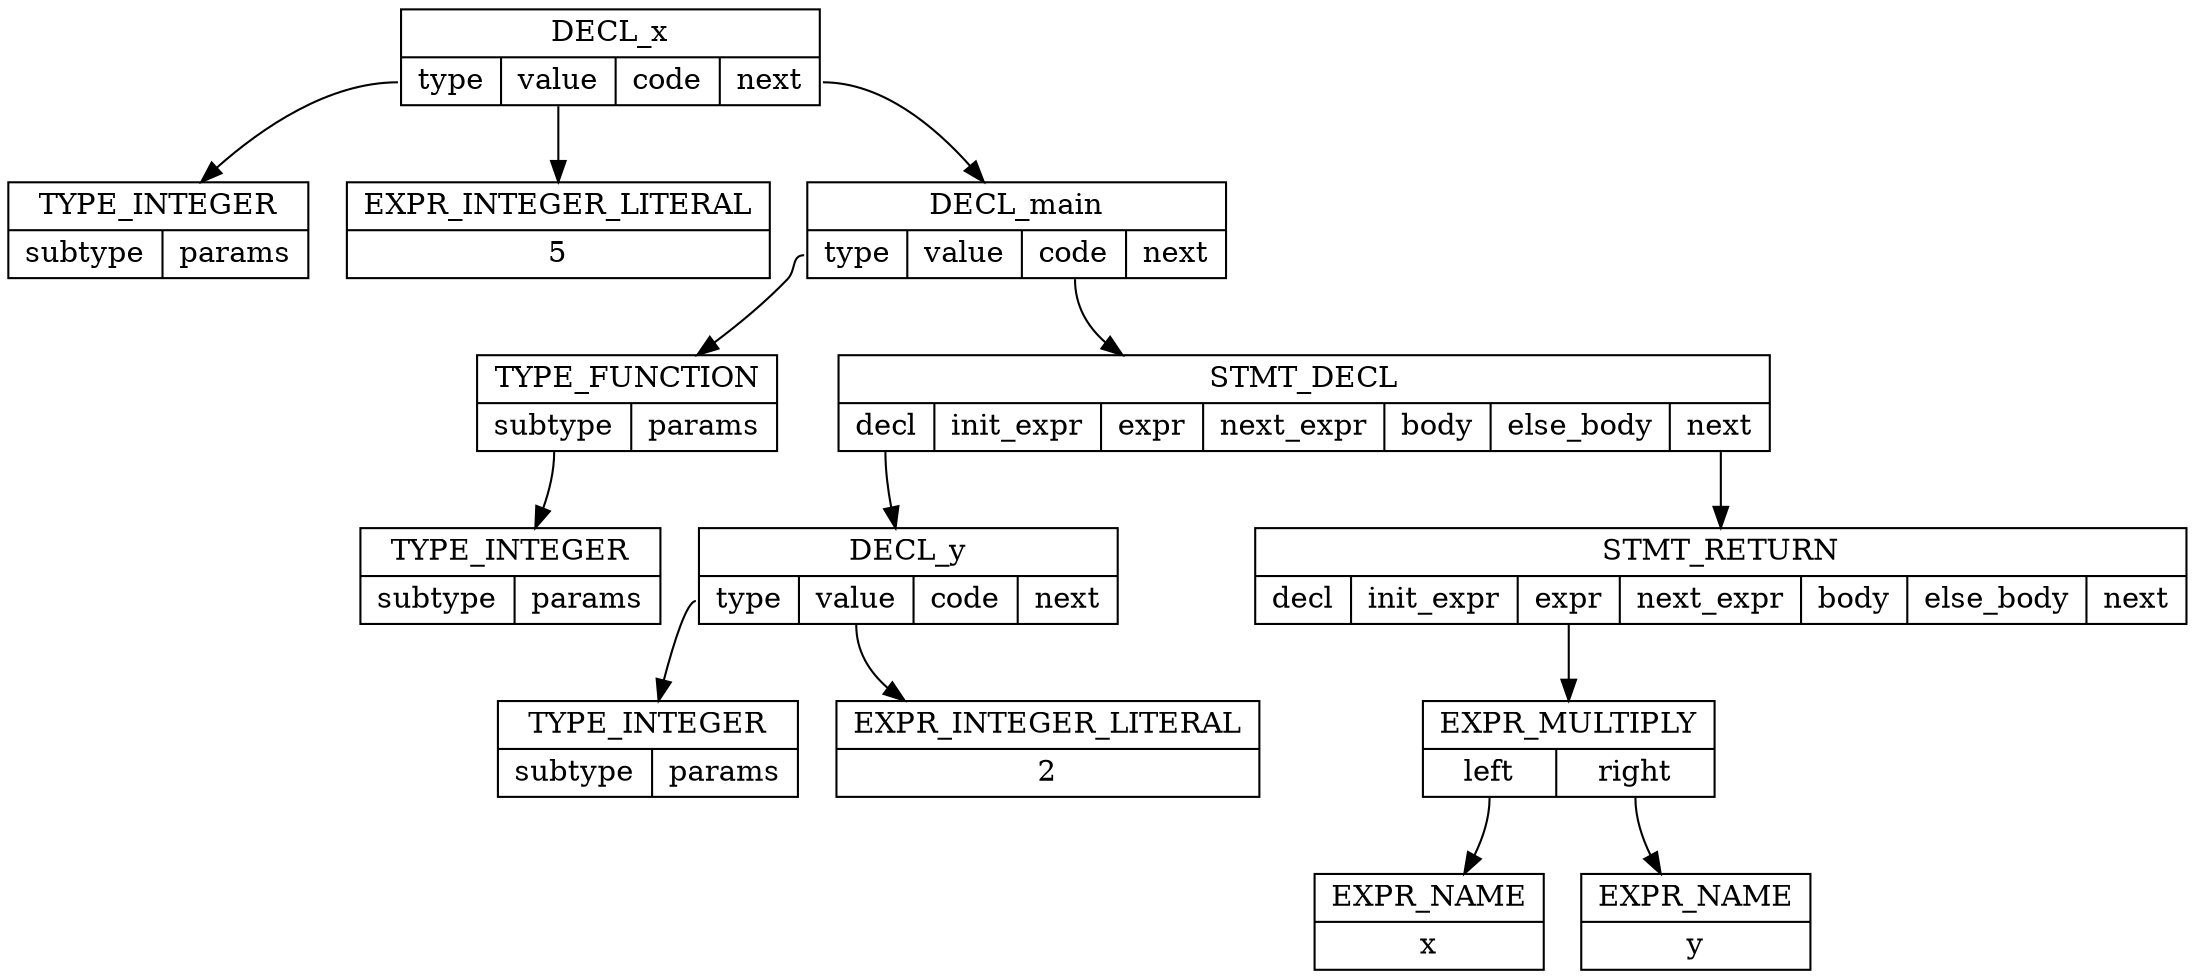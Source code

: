 digraph AST {

node [shape=record]

DECL_0 [label="{DECL_x | { <type> type | <value> value | <code> code | <next> next }}"];

TYPE_1 [label="{TYPE_INTEGER| { <subtype> subtype | <params> params}}"];

DECL_0:type -> TYPE_1;

EXPR_1 [label="{EXPR_INTEGER_LITERAL | { 5 }}"];

DECL_0:value -> EXPR_1;

DECL_0:next -> DECL_2;

DECL_2 [label="{DECL_main | { <type> type | <value> value | <code> code | <next> next }}"];

TYPE_3 [label="{TYPE_FUNCTION| { <subtype> subtype | <params> params}}"];

SUBTYPE_3 [label="{TYPE_INTEGER | { <subtype> subtype | <params> params }}"];

TYPE_3:subtype -> SUBTYPE_3;

DECL_2:type -> TYPE_3;

STMT_4 [label="{STMT_DECL | { <decl> decl | <init_expr> init_expr | <expr> expr | <next_expr> next_expr | <body> body | <else_body> else_body | <next> next }}"];

DECL_5 [label="{DECL_y | { <type> type | <value> value | <code> code | <next> next }}"];

TYPE_6 [label="{TYPE_INTEGER| { <subtype> subtype | <params> params}}"];

DECL_5:type -> TYPE_6;

EXPR_6 [label="{EXPR_INTEGER_LITERAL | { 2 }}"];

DECL_5:value -> EXPR_6;

STMT_4:decl -> DECL_5;

STMT_7 [label="{STMT_RETURN | { <decl> decl | <init_expr> init_expr | <expr> expr | <next_expr> next_expr | <body> body | <else_body> else_body | <next> next }}"];

EXPR_8 [label="{EXPR_MULTIPLY | { <left> left | <right> right }}"];

EXPR_9 [label="{EXPR_NAME | { x }}"];

EXPR_8:left -> EXPR_9;

EXPR_10 [label="{EXPR_NAME | { y }}"];

EXPR_8:right -> EXPR_10;

STMT_7:expr -> EXPR_8;

STMT_4:next -> STMT_7;

DECL_2:code -> STMT_4;

}

